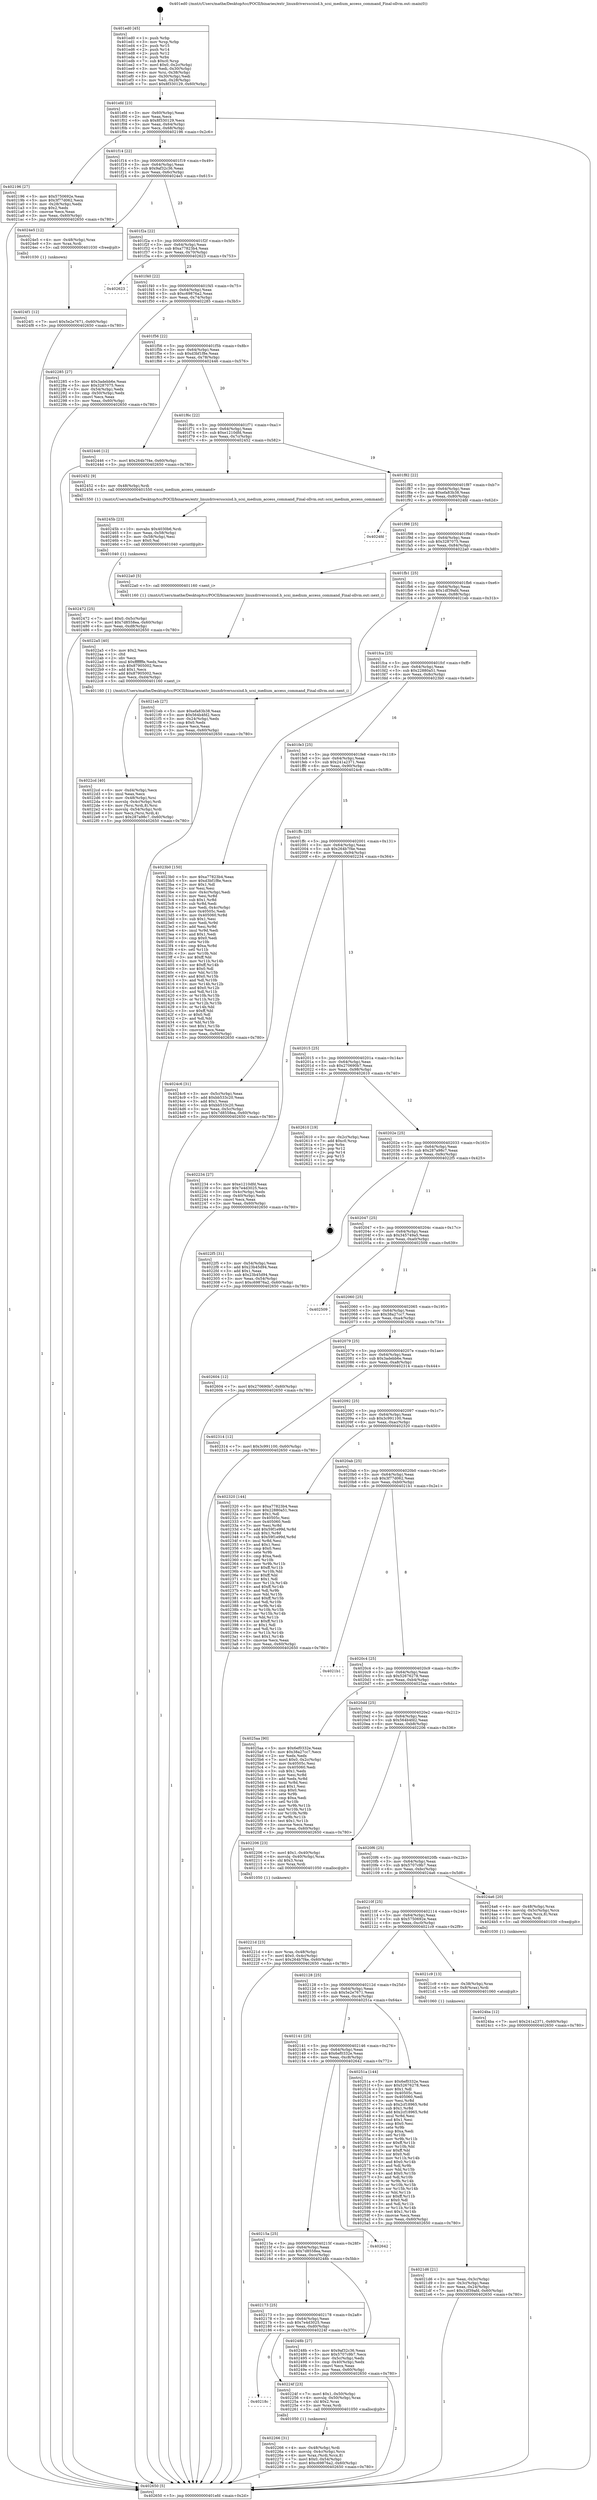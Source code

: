 digraph "0x401ed0" {
  label = "0x401ed0 (/mnt/c/Users/mathe/Desktop/tcc/POCII/binaries/extr_linuxdriversscsisd.h_scsi_medium_access_command_Final-ollvm.out::main(0))"
  labelloc = "t"
  node[shape=record]

  Entry [label="",width=0.3,height=0.3,shape=circle,fillcolor=black,style=filled]
  "0x401efd" [label="{
     0x401efd [23]\l
     | [instrs]\l
     &nbsp;&nbsp;0x401efd \<+3\>: mov -0x60(%rbp),%eax\l
     &nbsp;&nbsp;0x401f00 \<+2\>: mov %eax,%ecx\l
     &nbsp;&nbsp;0x401f02 \<+6\>: sub $0x8f330129,%ecx\l
     &nbsp;&nbsp;0x401f08 \<+3\>: mov %eax,-0x64(%rbp)\l
     &nbsp;&nbsp;0x401f0b \<+3\>: mov %ecx,-0x68(%rbp)\l
     &nbsp;&nbsp;0x401f0e \<+6\>: je 0000000000402196 \<main+0x2c6\>\l
  }"]
  "0x402196" [label="{
     0x402196 [27]\l
     | [instrs]\l
     &nbsp;&nbsp;0x402196 \<+5\>: mov $0x5750692e,%eax\l
     &nbsp;&nbsp;0x40219b \<+5\>: mov $0x3f77d062,%ecx\l
     &nbsp;&nbsp;0x4021a0 \<+3\>: mov -0x28(%rbp),%edx\l
     &nbsp;&nbsp;0x4021a3 \<+3\>: cmp $0x2,%edx\l
     &nbsp;&nbsp;0x4021a6 \<+3\>: cmovne %ecx,%eax\l
     &nbsp;&nbsp;0x4021a9 \<+3\>: mov %eax,-0x60(%rbp)\l
     &nbsp;&nbsp;0x4021ac \<+5\>: jmp 0000000000402650 \<main+0x780\>\l
  }"]
  "0x401f14" [label="{
     0x401f14 [22]\l
     | [instrs]\l
     &nbsp;&nbsp;0x401f14 \<+5\>: jmp 0000000000401f19 \<main+0x49\>\l
     &nbsp;&nbsp;0x401f19 \<+3\>: mov -0x64(%rbp),%eax\l
     &nbsp;&nbsp;0x401f1c \<+5\>: sub $0x9af32c36,%eax\l
     &nbsp;&nbsp;0x401f21 \<+3\>: mov %eax,-0x6c(%rbp)\l
     &nbsp;&nbsp;0x401f24 \<+6\>: je 00000000004024e5 \<main+0x615\>\l
  }"]
  "0x402650" [label="{
     0x402650 [5]\l
     | [instrs]\l
     &nbsp;&nbsp;0x402650 \<+5\>: jmp 0000000000401efd \<main+0x2d\>\l
  }"]
  "0x401ed0" [label="{
     0x401ed0 [45]\l
     | [instrs]\l
     &nbsp;&nbsp;0x401ed0 \<+1\>: push %rbp\l
     &nbsp;&nbsp;0x401ed1 \<+3\>: mov %rsp,%rbp\l
     &nbsp;&nbsp;0x401ed4 \<+2\>: push %r15\l
     &nbsp;&nbsp;0x401ed6 \<+2\>: push %r14\l
     &nbsp;&nbsp;0x401ed8 \<+2\>: push %r12\l
     &nbsp;&nbsp;0x401eda \<+1\>: push %rbx\l
     &nbsp;&nbsp;0x401edb \<+7\>: sub $0xc0,%rsp\l
     &nbsp;&nbsp;0x401ee2 \<+7\>: movl $0x0,-0x2c(%rbp)\l
     &nbsp;&nbsp;0x401ee9 \<+3\>: mov %edi,-0x30(%rbp)\l
     &nbsp;&nbsp;0x401eec \<+4\>: mov %rsi,-0x38(%rbp)\l
     &nbsp;&nbsp;0x401ef0 \<+3\>: mov -0x30(%rbp),%edi\l
     &nbsp;&nbsp;0x401ef3 \<+3\>: mov %edi,-0x28(%rbp)\l
     &nbsp;&nbsp;0x401ef6 \<+7\>: movl $0x8f330129,-0x60(%rbp)\l
  }"]
  Exit [label="",width=0.3,height=0.3,shape=circle,fillcolor=black,style=filled,peripheries=2]
  "0x4024e5" [label="{
     0x4024e5 [12]\l
     | [instrs]\l
     &nbsp;&nbsp;0x4024e5 \<+4\>: mov -0x48(%rbp),%rax\l
     &nbsp;&nbsp;0x4024e9 \<+3\>: mov %rax,%rdi\l
     &nbsp;&nbsp;0x4024ec \<+5\>: call 0000000000401030 \<free@plt\>\l
     | [calls]\l
     &nbsp;&nbsp;0x401030 \{1\} (unknown)\l
  }"]
  "0x401f2a" [label="{
     0x401f2a [22]\l
     | [instrs]\l
     &nbsp;&nbsp;0x401f2a \<+5\>: jmp 0000000000401f2f \<main+0x5f\>\l
     &nbsp;&nbsp;0x401f2f \<+3\>: mov -0x64(%rbp),%eax\l
     &nbsp;&nbsp;0x401f32 \<+5\>: sub $0xa77823b4,%eax\l
     &nbsp;&nbsp;0x401f37 \<+3\>: mov %eax,-0x70(%rbp)\l
     &nbsp;&nbsp;0x401f3a \<+6\>: je 0000000000402623 \<main+0x753\>\l
  }"]
  "0x4024f1" [label="{
     0x4024f1 [12]\l
     | [instrs]\l
     &nbsp;&nbsp;0x4024f1 \<+7\>: movl $0x5e2e7671,-0x60(%rbp)\l
     &nbsp;&nbsp;0x4024f8 \<+5\>: jmp 0000000000402650 \<main+0x780\>\l
  }"]
  "0x402623" [label="{
     0x402623\l
  }", style=dashed]
  "0x401f40" [label="{
     0x401f40 [22]\l
     | [instrs]\l
     &nbsp;&nbsp;0x401f40 \<+5\>: jmp 0000000000401f45 \<main+0x75\>\l
     &nbsp;&nbsp;0x401f45 \<+3\>: mov -0x64(%rbp),%eax\l
     &nbsp;&nbsp;0x401f48 \<+5\>: sub $0xc69876a2,%eax\l
     &nbsp;&nbsp;0x401f4d \<+3\>: mov %eax,-0x74(%rbp)\l
     &nbsp;&nbsp;0x401f50 \<+6\>: je 0000000000402285 \<main+0x3b5\>\l
  }"]
  "0x4024ba" [label="{
     0x4024ba [12]\l
     | [instrs]\l
     &nbsp;&nbsp;0x4024ba \<+7\>: movl $0x241a2371,-0x60(%rbp)\l
     &nbsp;&nbsp;0x4024c1 \<+5\>: jmp 0000000000402650 \<main+0x780\>\l
  }"]
  "0x402285" [label="{
     0x402285 [27]\l
     | [instrs]\l
     &nbsp;&nbsp;0x402285 \<+5\>: mov $0x3adebb6e,%eax\l
     &nbsp;&nbsp;0x40228a \<+5\>: mov $0x3287075,%ecx\l
     &nbsp;&nbsp;0x40228f \<+3\>: mov -0x54(%rbp),%edx\l
     &nbsp;&nbsp;0x402292 \<+3\>: cmp -0x50(%rbp),%edx\l
     &nbsp;&nbsp;0x402295 \<+3\>: cmovl %ecx,%eax\l
     &nbsp;&nbsp;0x402298 \<+3\>: mov %eax,-0x60(%rbp)\l
     &nbsp;&nbsp;0x40229b \<+5\>: jmp 0000000000402650 \<main+0x780\>\l
  }"]
  "0x401f56" [label="{
     0x401f56 [22]\l
     | [instrs]\l
     &nbsp;&nbsp;0x401f56 \<+5\>: jmp 0000000000401f5b \<main+0x8b\>\l
     &nbsp;&nbsp;0x401f5b \<+3\>: mov -0x64(%rbp),%eax\l
     &nbsp;&nbsp;0x401f5e \<+5\>: sub $0xd3bf1f8e,%eax\l
     &nbsp;&nbsp;0x401f63 \<+3\>: mov %eax,-0x78(%rbp)\l
     &nbsp;&nbsp;0x401f66 \<+6\>: je 0000000000402446 \<main+0x576\>\l
  }"]
  "0x402472" [label="{
     0x402472 [25]\l
     | [instrs]\l
     &nbsp;&nbsp;0x402472 \<+7\>: movl $0x0,-0x5c(%rbp)\l
     &nbsp;&nbsp;0x402479 \<+7\>: movl $0x7d8558ea,-0x60(%rbp)\l
     &nbsp;&nbsp;0x402480 \<+6\>: mov %eax,-0xd8(%rbp)\l
     &nbsp;&nbsp;0x402486 \<+5\>: jmp 0000000000402650 \<main+0x780\>\l
  }"]
  "0x402446" [label="{
     0x402446 [12]\l
     | [instrs]\l
     &nbsp;&nbsp;0x402446 \<+7\>: movl $0x264b7f4e,-0x60(%rbp)\l
     &nbsp;&nbsp;0x40244d \<+5\>: jmp 0000000000402650 \<main+0x780\>\l
  }"]
  "0x401f6c" [label="{
     0x401f6c [22]\l
     | [instrs]\l
     &nbsp;&nbsp;0x401f6c \<+5\>: jmp 0000000000401f71 \<main+0xa1\>\l
     &nbsp;&nbsp;0x401f71 \<+3\>: mov -0x64(%rbp),%eax\l
     &nbsp;&nbsp;0x401f74 \<+5\>: sub $0xe1210dfd,%eax\l
     &nbsp;&nbsp;0x401f79 \<+3\>: mov %eax,-0x7c(%rbp)\l
     &nbsp;&nbsp;0x401f7c \<+6\>: je 0000000000402452 \<main+0x582\>\l
  }"]
  "0x40245b" [label="{
     0x40245b [23]\l
     | [instrs]\l
     &nbsp;&nbsp;0x40245b \<+10\>: movabs $0x4030b6,%rdi\l
     &nbsp;&nbsp;0x402465 \<+3\>: mov %eax,-0x58(%rbp)\l
     &nbsp;&nbsp;0x402468 \<+3\>: mov -0x58(%rbp),%esi\l
     &nbsp;&nbsp;0x40246b \<+2\>: mov $0x0,%al\l
     &nbsp;&nbsp;0x40246d \<+5\>: call 0000000000401040 \<printf@plt\>\l
     | [calls]\l
     &nbsp;&nbsp;0x401040 \{1\} (unknown)\l
  }"]
  "0x402452" [label="{
     0x402452 [9]\l
     | [instrs]\l
     &nbsp;&nbsp;0x402452 \<+4\>: mov -0x48(%rbp),%rdi\l
     &nbsp;&nbsp;0x402456 \<+5\>: call 0000000000401550 \<scsi_medium_access_command\>\l
     | [calls]\l
     &nbsp;&nbsp;0x401550 \{1\} (/mnt/c/Users/mathe/Desktop/tcc/POCII/binaries/extr_linuxdriversscsisd.h_scsi_medium_access_command_Final-ollvm.out::scsi_medium_access_command)\l
  }"]
  "0x401f82" [label="{
     0x401f82 [22]\l
     | [instrs]\l
     &nbsp;&nbsp;0x401f82 \<+5\>: jmp 0000000000401f87 \<main+0xb7\>\l
     &nbsp;&nbsp;0x401f87 \<+3\>: mov -0x64(%rbp),%eax\l
     &nbsp;&nbsp;0x401f8a \<+5\>: sub $0xefa83b38,%eax\l
     &nbsp;&nbsp;0x401f8f \<+3\>: mov %eax,-0x80(%rbp)\l
     &nbsp;&nbsp;0x401f92 \<+6\>: je 00000000004024fd \<main+0x62d\>\l
  }"]
  "0x4022cd" [label="{
     0x4022cd [40]\l
     | [instrs]\l
     &nbsp;&nbsp;0x4022cd \<+6\>: mov -0xd4(%rbp),%ecx\l
     &nbsp;&nbsp;0x4022d3 \<+3\>: imul %eax,%ecx\l
     &nbsp;&nbsp;0x4022d6 \<+4\>: mov -0x48(%rbp),%rsi\l
     &nbsp;&nbsp;0x4022da \<+4\>: movslq -0x4c(%rbp),%rdi\l
     &nbsp;&nbsp;0x4022de \<+4\>: mov (%rsi,%rdi,8),%rsi\l
     &nbsp;&nbsp;0x4022e2 \<+4\>: movslq -0x54(%rbp),%rdi\l
     &nbsp;&nbsp;0x4022e6 \<+3\>: mov %ecx,(%rsi,%rdi,4)\l
     &nbsp;&nbsp;0x4022e9 \<+7\>: movl $0x287a98c7,-0x60(%rbp)\l
     &nbsp;&nbsp;0x4022f0 \<+5\>: jmp 0000000000402650 \<main+0x780\>\l
  }"]
  "0x4024fd" [label="{
     0x4024fd\l
  }", style=dashed]
  "0x401f98" [label="{
     0x401f98 [25]\l
     | [instrs]\l
     &nbsp;&nbsp;0x401f98 \<+5\>: jmp 0000000000401f9d \<main+0xcd\>\l
     &nbsp;&nbsp;0x401f9d \<+3\>: mov -0x64(%rbp),%eax\l
     &nbsp;&nbsp;0x401fa0 \<+5\>: sub $0x3287075,%eax\l
     &nbsp;&nbsp;0x401fa5 \<+6\>: mov %eax,-0x84(%rbp)\l
     &nbsp;&nbsp;0x401fab \<+6\>: je 00000000004022a0 \<main+0x3d0\>\l
  }"]
  "0x4022a5" [label="{
     0x4022a5 [40]\l
     | [instrs]\l
     &nbsp;&nbsp;0x4022a5 \<+5\>: mov $0x2,%ecx\l
     &nbsp;&nbsp;0x4022aa \<+1\>: cltd\l
     &nbsp;&nbsp;0x4022ab \<+2\>: idiv %ecx\l
     &nbsp;&nbsp;0x4022ad \<+6\>: imul $0xfffffffe,%edx,%ecx\l
     &nbsp;&nbsp;0x4022b3 \<+6\>: sub $0x87905002,%ecx\l
     &nbsp;&nbsp;0x4022b9 \<+3\>: add $0x1,%ecx\l
     &nbsp;&nbsp;0x4022bc \<+6\>: add $0x87905002,%ecx\l
     &nbsp;&nbsp;0x4022c2 \<+6\>: mov %ecx,-0xd4(%rbp)\l
     &nbsp;&nbsp;0x4022c8 \<+5\>: call 0000000000401160 \<next_i\>\l
     | [calls]\l
     &nbsp;&nbsp;0x401160 \{1\} (/mnt/c/Users/mathe/Desktop/tcc/POCII/binaries/extr_linuxdriversscsisd.h_scsi_medium_access_command_Final-ollvm.out::next_i)\l
  }"]
  "0x4022a0" [label="{
     0x4022a0 [5]\l
     | [instrs]\l
     &nbsp;&nbsp;0x4022a0 \<+5\>: call 0000000000401160 \<next_i\>\l
     | [calls]\l
     &nbsp;&nbsp;0x401160 \{1\} (/mnt/c/Users/mathe/Desktop/tcc/POCII/binaries/extr_linuxdriversscsisd.h_scsi_medium_access_command_Final-ollvm.out::next_i)\l
  }"]
  "0x401fb1" [label="{
     0x401fb1 [25]\l
     | [instrs]\l
     &nbsp;&nbsp;0x401fb1 \<+5\>: jmp 0000000000401fb6 \<main+0xe6\>\l
     &nbsp;&nbsp;0x401fb6 \<+3\>: mov -0x64(%rbp),%eax\l
     &nbsp;&nbsp;0x401fb9 \<+5\>: sub $0x1df39afd,%eax\l
     &nbsp;&nbsp;0x401fbe \<+6\>: mov %eax,-0x88(%rbp)\l
     &nbsp;&nbsp;0x401fc4 \<+6\>: je 00000000004021eb \<main+0x31b\>\l
  }"]
  "0x402266" [label="{
     0x402266 [31]\l
     | [instrs]\l
     &nbsp;&nbsp;0x402266 \<+4\>: mov -0x48(%rbp),%rdi\l
     &nbsp;&nbsp;0x40226a \<+4\>: movslq -0x4c(%rbp),%rcx\l
     &nbsp;&nbsp;0x40226e \<+4\>: mov %rax,(%rdi,%rcx,8)\l
     &nbsp;&nbsp;0x402272 \<+7\>: movl $0x0,-0x54(%rbp)\l
     &nbsp;&nbsp;0x402279 \<+7\>: movl $0xc69876a2,-0x60(%rbp)\l
     &nbsp;&nbsp;0x402280 \<+5\>: jmp 0000000000402650 \<main+0x780\>\l
  }"]
  "0x4021eb" [label="{
     0x4021eb [27]\l
     | [instrs]\l
     &nbsp;&nbsp;0x4021eb \<+5\>: mov $0xefa83b38,%eax\l
     &nbsp;&nbsp;0x4021f0 \<+5\>: mov $0x564b4fd2,%ecx\l
     &nbsp;&nbsp;0x4021f5 \<+3\>: mov -0x24(%rbp),%edx\l
     &nbsp;&nbsp;0x4021f8 \<+3\>: cmp $0x0,%edx\l
     &nbsp;&nbsp;0x4021fb \<+3\>: cmove %ecx,%eax\l
     &nbsp;&nbsp;0x4021fe \<+3\>: mov %eax,-0x60(%rbp)\l
     &nbsp;&nbsp;0x402201 \<+5\>: jmp 0000000000402650 \<main+0x780\>\l
  }"]
  "0x401fca" [label="{
     0x401fca [25]\l
     | [instrs]\l
     &nbsp;&nbsp;0x401fca \<+5\>: jmp 0000000000401fcf \<main+0xff\>\l
     &nbsp;&nbsp;0x401fcf \<+3\>: mov -0x64(%rbp),%eax\l
     &nbsp;&nbsp;0x401fd2 \<+5\>: sub $0x22880a51,%eax\l
     &nbsp;&nbsp;0x401fd7 \<+6\>: mov %eax,-0x8c(%rbp)\l
     &nbsp;&nbsp;0x401fdd \<+6\>: je 00000000004023b0 \<main+0x4e0\>\l
  }"]
  "0x40218c" [label="{
     0x40218c\l
  }", style=dashed]
  "0x4023b0" [label="{
     0x4023b0 [150]\l
     | [instrs]\l
     &nbsp;&nbsp;0x4023b0 \<+5\>: mov $0xa77823b4,%eax\l
     &nbsp;&nbsp;0x4023b5 \<+5\>: mov $0xd3bf1f8e,%ecx\l
     &nbsp;&nbsp;0x4023ba \<+2\>: mov $0x1,%dl\l
     &nbsp;&nbsp;0x4023bc \<+2\>: xor %esi,%esi\l
     &nbsp;&nbsp;0x4023be \<+3\>: mov -0x4c(%rbp),%edi\l
     &nbsp;&nbsp;0x4023c1 \<+3\>: mov %esi,%r8d\l
     &nbsp;&nbsp;0x4023c4 \<+4\>: sub $0x1,%r8d\l
     &nbsp;&nbsp;0x4023c8 \<+3\>: sub %r8d,%edi\l
     &nbsp;&nbsp;0x4023cb \<+3\>: mov %edi,-0x4c(%rbp)\l
     &nbsp;&nbsp;0x4023ce \<+7\>: mov 0x40505c,%edi\l
     &nbsp;&nbsp;0x4023d5 \<+8\>: mov 0x405060,%r8d\l
     &nbsp;&nbsp;0x4023dd \<+3\>: sub $0x1,%esi\l
     &nbsp;&nbsp;0x4023e0 \<+3\>: mov %edi,%r9d\l
     &nbsp;&nbsp;0x4023e3 \<+3\>: add %esi,%r9d\l
     &nbsp;&nbsp;0x4023e6 \<+4\>: imul %r9d,%edi\l
     &nbsp;&nbsp;0x4023ea \<+3\>: and $0x1,%edi\l
     &nbsp;&nbsp;0x4023ed \<+3\>: cmp $0x0,%edi\l
     &nbsp;&nbsp;0x4023f0 \<+4\>: sete %r10b\l
     &nbsp;&nbsp;0x4023f4 \<+4\>: cmp $0xa,%r8d\l
     &nbsp;&nbsp;0x4023f8 \<+4\>: setl %r11b\l
     &nbsp;&nbsp;0x4023fc \<+3\>: mov %r10b,%bl\l
     &nbsp;&nbsp;0x4023ff \<+3\>: xor $0xff,%bl\l
     &nbsp;&nbsp;0x402402 \<+3\>: mov %r11b,%r14b\l
     &nbsp;&nbsp;0x402405 \<+4\>: xor $0xff,%r14b\l
     &nbsp;&nbsp;0x402409 \<+3\>: xor $0x0,%dl\l
     &nbsp;&nbsp;0x40240c \<+3\>: mov %bl,%r15b\l
     &nbsp;&nbsp;0x40240f \<+4\>: and $0x0,%r15b\l
     &nbsp;&nbsp;0x402413 \<+3\>: and %dl,%r10b\l
     &nbsp;&nbsp;0x402416 \<+3\>: mov %r14b,%r12b\l
     &nbsp;&nbsp;0x402419 \<+4\>: and $0x0,%r12b\l
     &nbsp;&nbsp;0x40241d \<+3\>: and %dl,%r11b\l
     &nbsp;&nbsp;0x402420 \<+3\>: or %r10b,%r15b\l
     &nbsp;&nbsp;0x402423 \<+3\>: or %r11b,%r12b\l
     &nbsp;&nbsp;0x402426 \<+3\>: xor %r12b,%r15b\l
     &nbsp;&nbsp;0x402429 \<+3\>: or %r14b,%bl\l
     &nbsp;&nbsp;0x40242c \<+3\>: xor $0xff,%bl\l
     &nbsp;&nbsp;0x40242f \<+3\>: or $0x0,%dl\l
     &nbsp;&nbsp;0x402432 \<+2\>: and %dl,%bl\l
     &nbsp;&nbsp;0x402434 \<+3\>: or %bl,%r15b\l
     &nbsp;&nbsp;0x402437 \<+4\>: test $0x1,%r15b\l
     &nbsp;&nbsp;0x40243b \<+3\>: cmovne %ecx,%eax\l
     &nbsp;&nbsp;0x40243e \<+3\>: mov %eax,-0x60(%rbp)\l
     &nbsp;&nbsp;0x402441 \<+5\>: jmp 0000000000402650 \<main+0x780\>\l
  }"]
  "0x401fe3" [label="{
     0x401fe3 [25]\l
     | [instrs]\l
     &nbsp;&nbsp;0x401fe3 \<+5\>: jmp 0000000000401fe8 \<main+0x118\>\l
     &nbsp;&nbsp;0x401fe8 \<+3\>: mov -0x64(%rbp),%eax\l
     &nbsp;&nbsp;0x401feb \<+5\>: sub $0x241a2371,%eax\l
     &nbsp;&nbsp;0x401ff0 \<+6\>: mov %eax,-0x90(%rbp)\l
     &nbsp;&nbsp;0x401ff6 \<+6\>: je 00000000004024c6 \<main+0x5f6\>\l
  }"]
  "0x40224f" [label="{
     0x40224f [23]\l
     | [instrs]\l
     &nbsp;&nbsp;0x40224f \<+7\>: movl $0x1,-0x50(%rbp)\l
     &nbsp;&nbsp;0x402256 \<+4\>: movslq -0x50(%rbp),%rax\l
     &nbsp;&nbsp;0x40225a \<+4\>: shl $0x2,%rax\l
     &nbsp;&nbsp;0x40225e \<+3\>: mov %rax,%rdi\l
     &nbsp;&nbsp;0x402261 \<+5\>: call 0000000000401050 \<malloc@plt\>\l
     | [calls]\l
     &nbsp;&nbsp;0x401050 \{1\} (unknown)\l
  }"]
  "0x4024c6" [label="{
     0x4024c6 [31]\l
     | [instrs]\l
     &nbsp;&nbsp;0x4024c6 \<+3\>: mov -0x5c(%rbp),%eax\l
     &nbsp;&nbsp;0x4024c9 \<+5\>: add $0xbb533c20,%eax\l
     &nbsp;&nbsp;0x4024ce \<+3\>: add $0x1,%eax\l
     &nbsp;&nbsp;0x4024d1 \<+5\>: sub $0xbb533c20,%eax\l
     &nbsp;&nbsp;0x4024d6 \<+3\>: mov %eax,-0x5c(%rbp)\l
     &nbsp;&nbsp;0x4024d9 \<+7\>: movl $0x7d8558ea,-0x60(%rbp)\l
     &nbsp;&nbsp;0x4024e0 \<+5\>: jmp 0000000000402650 \<main+0x780\>\l
  }"]
  "0x401ffc" [label="{
     0x401ffc [25]\l
     | [instrs]\l
     &nbsp;&nbsp;0x401ffc \<+5\>: jmp 0000000000402001 \<main+0x131\>\l
     &nbsp;&nbsp;0x402001 \<+3\>: mov -0x64(%rbp),%eax\l
     &nbsp;&nbsp;0x402004 \<+5\>: sub $0x264b7f4e,%eax\l
     &nbsp;&nbsp;0x402009 \<+6\>: mov %eax,-0x94(%rbp)\l
     &nbsp;&nbsp;0x40200f \<+6\>: je 0000000000402234 \<main+0x364\>\l
  }"]
  "0x402173" [label="{
     0x402173 [25]\l
     | [instrs]\l
     &nbsp;&nbsp;0x402173 \<+5\>: jmp 0000000000402178 \<main+0x2a8\>\l
     &nbsp;&nbsp;0x402178 \<+3\>: mov -0x64(%rbp),%eax\l
     &nbsp;&nbsp;0x40217b \<+5\>: sub $0x7e4d3025,%eax\l
     &nbsp;&nbsp;0x402180 \<+6\>: mov %eax,-0xd0(%rbp)\l
     &nbsp;&nbsp;0x402186 \<+6\>: je 000000000040224f \<main+0x37f\>\l
  }"]
  "0x402234" [label="{
     0x402234 [27]\l
     | [instrs]\l
     &nbsp;&nbsp;0x402234 \<+5\>: mov $0xe1210dfd,%eax\l
     &nbsp;&nbsp;0x402239 \<+5\>: mov $0x7e4d3025,%ecx\l
     &nbsp;&nbsp;0x40223e \<+3\>: mov -0x4c(%rbp),%edx\l
     &nbsp;&nbsp;0x402241 \<+3\>: cmp -0x40(%rbp),%edx\l
     &nbsp;&nbsp;0x402244 \<+3\>: cmovl %ecx,%eax\l
     &nbsp;&nbsp;0x402247 \<+3\>: mov %eax,-0x60(%rbp)\l
     &nbsp;&nbsp;0x40224a \<+5\>: jmp 0000000000402650 \<main+0x780\>\l
  }"]
  "0x402015" [label="{
     0x402015 [25]\l
     | [instrs]\l
     &nbsp;&nbsp;0x402015 \<+5\>: jmp 000000000040201a \<main+0x14a\>\l
     &nbsp;&nbsp;0x40201a \<+3\>: mov -0x64(%rbp),%eax\l
     &nbsp;&nbsp;0x40201d \<+5\>: sub $0x270690b7,%eax\l
     &nbsp;&nbsp;0x402022 \<+6\>: mov %eax,-0x98(%rbp)\l
     &nbsp;&nbsp;0x402028 \<+6\>: je 0000000000402610 \<main+0x740\>\l
  }"]
  "0x40248b" [label="{
     0x40248b [27]\l
     | [instrs]\l
     &nbsp;&nbsp;0x40248b \<+5\>: mov $0x9af32c36,%eax\l
     &nbsp;&nbsp;0x402490 \<+5\>: mov $0x5707c9b7,%ecx\l
     &nbsp;&nbsp;0x402495 \<+3\>: mov -0x5c(%rbp),%edx\l
     &nbsp;&nbsp;0x402498 \<+3\>: cmp -0x40(%rbp),%edx\l
     &nbsp;&nbsp;0x40249b \<+3\>: cmovl %ecx,%eax\l
     &nbsp;&nbsp;0x40249e \<+3\>: mov %eax,-0x60(%rbp)\l
     &nbsp;&nbsp;0x4024a1 \<+5\>: jmp 0000000000402650 \<main+0x780\>\l
  }"]
  "0x402610" [label="{
     0x402610 [19]\l
     | [instrs]\l
     &nbsp;&nbsp;0x402610 \<+3\>: mov -0x2c(%rbp),%eax\l
     &nbsp;&nbsp;0x402613 \<+7\>: add $0xc0,%rsp\l
     &nbsp;&nbsp;0x40261a \<+1\>: pop %rbx\l
     &nbsp;&nbsp;0x40261b \<+2\>: pop %r12\l
     &nbsp;&nbsp;0x40261d \<+2\>: pop %r14\l
     &nbsp;&nbsp;0x40261f \<+2\>: pop %r15\l
     &nbsp;&nbsp;0x402621 \<+1\>: pop %rbp\l
     &nbsp;&nbsp;0x402622 \<+1\>: ret\l
  }"]
  "0x40202e" [label="{
     0x40202e [25]\l
     | [instrs]\l
     &nbsp;&nbsp;0x40202e \<+5\>: jmp 0000000000402033 \<main+0x163\>\l
     &nbsp;&nbsp;0x402033 \<+3\>: mov -0x64(%rbp),%eax\l
     &nbsp;&nbsp;0x402036 \<+5\>: sub $0x287a98c7,%eax\l
     &nbsp;&nbsp;0x40203b \<+6\>: mov %eax,-0x9c(%rbp)\l
     &nbsp;&nbsp;0x402041 \<+6\>: je 00000000004022f5 \<main+0x425\>\l
  }"]
  "0x40215a" [label="{
     0x40215a [25]\l
     | [instrs]\l
     &nbsp;&nbsp;0x40215a \<+5\>: jmp 000000000040215f \<main+0x28f\>\l
     &nbsp;&nbsp;0x40215f \<+3\>: mov -0x64(%rbp),%eax\l
     &nbsp;&nbsp;0x402162 \<+5\>: sub $0x7d8558ea,%eax\l
     &nbsp;&nbsp;0x402167 \<+6\>: mov %eax,-0xcc(%rbp)\l
     &nbsp;&nbsp;0x40216d \<+6\>: je 000000000040248b \<main+0x5bb\>\l
  }"]
  "0x4022f5" [label="{
     0x4022f5 [31]\l
     | [instrs]\l
     &nbsp;&nbsp;0x4022f5 \<+3\>: mov -0x54(%rbp),%eax\l
     &nbsp;&nbsp;0x4022f8 \<+5\>: add $0x23b45d94,%eax\l
     &nbsp;&nbsp;0x4022fd \<+3\>: add $0x1,%eax\l
     &nbsp;&nbsp;0x402300 \<+5\>: sub $0x23b45d94,%eax\l
     &nbsp;&nbsp;0x402305 \<+3\>: mov %eax,-0x54(%rbp)\l
     &nbsp;&nbsp;0x402308 \<+7\>: movl $0xc69876a2,-0x60(%rbp)\l
     &nbsp;&nbsp;0x40230f \<+5\>: jmp 0000000000402650 \<main+0x780\>\l
  }"]
  "0x402047" [label="{
     0x402047 [25]\l
     | [instrs]\l
     &nbsp;&nbsp;0x402047 \<+5\>: jmp 000000000040204c \<main+0x17c\>\l
     &nbsp;&nbsp;0x40204c \<+3\>: mov -0x64(%rbp),%eax\l
     &nbsp;&nbsp;0x40204f \<+5\>: sub $0x345749a5,%eax\l
     &nbsp;&nbsp;0x402054 \<+6\>: mov %eax,-0xa0(%rbp)\l
     &nbsp;&nbsp;0x40205a \<+6\>: je 0000000000402509 \<main+0x639\>\l
  }"]
  "0x402642" [label="{
     0x402642\l
  }", style=dashed]
  "0x402509" [label="{
     0x402509\l
  }", style=dashed]
  "0x402060" [label="{
     0x402060 [25]\l
     | [instrs]\l
     &nbsp;&nbsp;0x402060 \<+5\>: jmp 0000000000402065 \<main+0x195\>\l
     &nbsp;&nbsp;0x402065 \<+3\>: mov -0x64(%rbp),%eax\l
     &nbsp;&nbsp;0x402068 \<+5\>: sub $0x38a27cc7,%eax\l
     &nbsp;&nbsp;0x40206d \<+6\>: mov %eax,-0xa4(%rbp)\l
     &nbsp;&nbsp;0x402073 \<+6\>: je 0000000000402604 \<main+0x734\>\l
  }"]
  "0x402141" [label="{
     0x402141 [25]\l
     | [instrs]\l
     &nbsp;&nbsp;0x402141 \<+5\>: jmp 0000000000402146 \<main+0x276\>\l
     &nbsp;&nbsp;0x402146 \<+3\>: mov -0x64(%rbp),%eax\l
     &nbsp;&nbsp;0x402149 \<+5\>: sub $0x6ef0332e,%eax\l
     &nbsp;&nbsp;0x40214e \<+6\>: mov %eax,-0xc8(%rbp)\l
     &nbsp;&nbsp;0x402154 \<+6\>: je 0000000000402642 \<main+0x772\>\l
  }"]
  "0x402604" [label="{
     0x402604 [12]\l
     | [instrs]\l
     &nbsp;&nbsp;0x402604 \<+7\>: movl $0x270690b7,-0x60(%rbp)\l
     &nbsp;&nbsp;0x40260b \<+5\>: jmp 0000000000402650 \<main+0x780\>\l
  }"]
  "0x402079" [label="{
     0x402079 [25]\l
     | [instrs]\l
     &nbsp;&nbsp;0x402079 \<+5\>: jmp 000000000040207e \<main+0x1ae\>\l
     &nbsp;&nbsp;0x40207e \<+3\>: mov -0x64(%rbp),%eax\l
     &nbsp;&nbsp;0x402081 \<+5\>: sub $0x3adebb6e,%eax\l
     &nbsp;&nbsp;0x402086 \<+6\>: mov %eax,-0xa8(%rbp)\l
     &nbsp;&nbsp;0x40208c \<+6\>: je 0000000000402314 \<main+0x444\>\l
  }"]
  "0x40251a" [label="{
     0x40251a [144]\l
     | [instrs]\l
     &nbsp;&nbsp;0x40251a \<+5\>: mov $0x6ef0332e,%eax\l
     &nbsp;&nbsp;0x40251f \<+5\>: mov $0x52676278,%ecx\l
     &nbsp;&nbsp;0x402524 \<+2\>: mov $0x1,%dl\l
     &nbsp;&nbsp;0x402526 \<+7\>: mov 0x40505c,%esi\l
     &nbsp;&nbsp;0x40252d \<+7\>: mov 0x405060,%edi\l
     &nbsp;&nbsp;0x402534 \<+3\>: mov %esi,%r8d\l
     &nbsp;&nbsp;0x402537 \<+7\>: sub $0x2cf18965,%r8d\l
     &nbsp;&nbsp;0x40253e \<+4\>: sub $0x1,%r8d\l
     &nbsp;&nbsp;0x402542 \<+7\>: add $0x2cf18965,%r8d\l
     &nbsp;&nbsp;0x402549 \<+4\>: imul %r8d,%esi\l
     &nbsp;&nbsp;0x40254d \<+3\>: and $0x1,%esi\l
     &nbsp;&nbsp;0x402550 \<+3\>: cmp $0x0,%esi\l
     &nbsp;&nbsp;0x402553 \<+4\>: sete %r9b\l
     &nbsp;&nbsp;0x402557 \<+3\>: cmp $0xa,%edi\l
     &nbsp;&nbsp;0x40255a \<+4\>: setl %r10b\l
     &nbsp;&nbsp;0x40255e \<+3\>: mov %r9b,%r11b\l
     &nbsp;&nbsp;0x402561 \<+4\>: xor $0xff,%r11b\l
     &nbsp;&nbsp;0x402565 \<+3\>: mov %r10b,%bl\l
     &nbsp;&nbsp;0x402568 \<+3\>: xor $0xff,%bl\l
     &nbsp;&nbsp;0x40256b \<+3\>: xor $0x0,%dl\l
     &nbsp;&nbsp;0x40256e \<+3\>: mov %r11b,%r14b\l
     &nbsp;&nbsp;0x402571 \<+4\>: and $0x0,%r14b\l
     &nbsp;&nbsp;0x402575 \<+3\>: and %dl,%r9b\l
     &nbsp;&nbsp;0x402578 \<+3\>: mov %bl,%r15b\l
     &nbsp;&nbsp;0x40257b \<+4\>: and $0x0,%r15b\l
     &nbsp;&nbsp;0x40257f \<+3\>: and %dl,%r10b\l
     &nbsp;&nbsp;0x402582 \<+3\>: or %r9b,%r14b\l
     &nbsp;&nbsp;0x402585 \<+3\>: or %r10b,%r15b\l
     &nbsp;&nbsp;0x402588 \<+3\>: xor %r15b,%r14b\l
     &nbsp;&nbsp;0x40258b \<+3\>: or %bl,%r11b\l
     &nbsp;&nbsp;0x40258e \<+4\>: xor $0xff,%r11b\l
     &nbsp;&nbsp;0x402592 \<+3\>: or $0x0,%dl\l
     &nbsp;&nbsp;0x402595 \<+3\>: and %dl,%r11b\l
     &nbsp;&nbsp;0x402598 \<+3\>: or %r11b,%r14b\l
     &nbsp;&nbsp;0x40259b \<+4\>: test $0x1,%r14b\l
     &nbsp;&nbsp;0x40259f \<+3\>: cmovne %ecx,%eax\l
     &nbsp;&nbsp;0x4025a2 \<+3\>: mov %eax,-0x60(%rbp)\l
     &nbsp;&nbsp;0x4025a5 \<+5\>: jmp 0000000000402650 \<main+0x780\>\l
  }"]
  "0x402314" [label="{
     0x402314 [12]\l
     | [instrs]\l
     &nbsp;&nbsp;0x402314 \<+7\>: movl $0x3c991100,-0x60(%rbp)\l
     &nbsp;&nbsp;0x40231b \<+5\>: jmp 0000000000402650 \<main+0x780\>\l
  }"]
  "0x402092" [label="{
     0x402092 [25]\l
     | [instrs]\l
     &nbsp;&nbsp;0x402092 \<+5\>: jmp 0000000000402097 \<main+0x1c7\>\l
     &nbsp;&nbsp;0x402097 \<+3\>: mov -0x64(%rbp),%eax\l
     &nbsp;&nbsp;0x40209a \<+5\>: sub $0x3c991100,%eax\l
     &nbsp;&nbsp;0x40209f \<+6\>: mov %eax,-0xac(%rbp)\l
     &nbsp;&nbsp;0x4020a5 \<+6\>: je 0000000000402320 \<main+0x450\>\l
  }"]
  "0x40221d" [label="{
     0x40221d [23]\l
     | [instrs]\l
     &nbsp;&nbsp;0x40221d \<+4\>: mov %rax,-0x48(%rbp)\l
     &nbsp;&nbsp;0x402221 \<+7\>: movl $0x0,-0x4c(%rbp)\l
     &nbsp;&nbsp;0x402228 \<+7\>: movl $0x264b7f4e,-0x60(%rbp)\l
     &nbsp;&nbsp;0x40222f \<+5\>: jmp 0000000000402650 \<main+0x780\>\l
  }"]
  "0x402320" [label="{
     0x402320 [144]\l
     | [instrs]\l
     &nbsp;&nbsp;0x402320 \<+5\>: mov $0xa77823b4,%eax\l
     &nbsp;&nbsp;0x402325 \<+5\>: mov $0x22880a51,%ecx\l
     &nbsp;&nbsp;0x40232a \<+2\>: mov $0x1,%dl\l
     &nbsp;&nbsp;0x40232c \<+7\>: mov 0x40505c,%esi\l
     &nbsp;&nbsp;0x402333 \<+7\>: mov 0x405060,%edi\l
     &nbsp;&nbsp;0x40233a \<+3\>: mov %esi,%r8d\l
     &nbsp;&nbsp;0x40233d \<+7\>: add $0x59f1e99d,%r8d\l
     &nbsp;&nbsp;0x402344 \<+4\>: sub $0x1,%r8d\l
     &nbsp;&nbsp;0x402348 \<+7\>: sub $0x59f1e99d,%r8d\l
     &nbsp;&nbsp;0x40234f \<+4\>: imul %r8d,%esi\l
     &nbsp;&nbsp;0x402353 \<+3\>: and $0x1,%esi\l
     &nbsp;&nbsp;0x402356 \<+3\>: cmp $0x0,%esi\l
     &nbsp;&nbsp;0x402359 \<+4\>: sete %r9b\l
     &nbsp;&nbsp;0x40235d \<+3\>: cmp $0xa,%edi\l
     &nbsp;&nbsp;0x402360 \<+4\>: setl %r10b\l
     &nbsp;&nbsp;0x402364 \<+3\>: mov %r9b,%r11b\l
     &nbsp;&nbsp;0x402367 \<+4\>: xor $0xff,%r11b\l
     &nbsp;&nbsp;0x40236b \<+3\>: mov %r10b,%bl\l
     &nbsp;&nbsp;0x40236e \<+3\>: xor $0xff,%bl\l
     &nbsp;&nbsp;0x402371 \<+3\>: xor $0x1,%dl\l
     &nbsp;&nbsp;0x402374 \<+3\>: mov %r11b,%r14b\l
     &nbsp;&nbsp;0x402377 \<+4\>: and $0xff,%r14b\l
     &nbsp;&nbsp;0x40237b \<+3\>: and %dl,%r9b\l
     &nbsp;&nbsp;0x40237e \<+3\>: mov %bl,%r15b\l
     &nbsp;&nbsp;0x402381 \<+4\>: and $0xff,%r15b\l
     &nbsp;&nbsp;0x402385 \<+3\>: and %dl,%r10b\l
     &nbsp;&nbsp;0x402388 \<+3\>: or %r9b,%r14b\l
     &nbsp;&nbsp;0x40238b \<+3\>: or %r10b,%r15b\l
     &nbsp;&nbsp;0x40238e \<+3\>: xor %r15b,%r14b\l
     &nbsp;&nbsp;0x402391 \<+3\>: or %bl,%r11b\l
     &nbsp;&nbsp;0x402394 \<+4\>: xor $0xff,%r11b\l
     &nbsp;&nbsp;0x402398 \<+3\>: or $0x1,%dl\l
     &nbsp;&nbsp;0x40239b \<+3\>: and %dl,%r11b\l
     &nbsp;&nbsp;0x40239e \<+3\>: or %r11b,%r14b\l
     &nbsp;&nbsp;0x4023a1 \<+4\>: test $0x1,%r14b\l
     &nbsp;&nbsp;0x4023a5 \<+3\>: cmovne %ecx,%eax\l
     &nbsp;&nbsp;0x4023a8 \<+3\>: mov %eax,-0x60(%rbp)\l
     &nbsp;&nbsp;0x4023ab \<+5\>: jmp 0000000000402650 \<main+0x780\>\l
  }"]
  "0x4020ab" [label="{
     0x4020ab [25]\l
     | [instrs]\l
     &nbsp;&nbsp;0x4020ab \<+5\>: jmp 00000000004020b0 \<main+0x1e0\>\l
     &nbsp;&nbsp;0x4020b0 \<+3\>: mov -0x64(%rbp),%eax\l
     &nbsp;&nbsp;0x4020b3 \<+5\>: sub $0x3f77d062,%eax\l
     &nbsp;&nbsp;0x4020b8 \<+6\>: mov %eax,-0xb0(%rbp)\l
     &nbsp;&nbsp;0x4020be \<+6\>: je 00000000004021b1 \<main+0x2e1\>\l
  }"]
  "0x4021d6" [label="{
     0x4021d6 [21]\l
     | [instrs]\l
     &nbsp;&nbsp;0x4021d6 \<+3\>: mov %eax,-0x3c(%rbp)\l
     &nbsp;&nbsp;0x4021d9 \<+3\>: mov -0x3c(%rbp),%eax\l
     &nbsp;&nbsp;0x4021dc \<+3\>: mov %eax,-0x24(%rbp)\l
     &nbsp;&nbsp;0x4021df \<+7\>: movl $0x1df39afd,-0x60(%rbp)\l
     &nbsp;&nbsp;0x4021e6 \<+5\>: jmp 0000000000402650 \<main+0x780\>\l
  }"]
  "0x4021b1" [label="{
     0x4021b1\l
  }", style=dashed]
  "0x4020c4" [label="{
     0x4020c4 [25]\l
     | [instrs]\l
     &nbsp;&nbsp;0x4020c4 \<+5\>: jmp 00000000004020c9 \<main+0x1f9\>\l
     &nbsp;&nbsp;0x4020c9 \<+3\>: mov -0x64(%rbp),%eax\l
     &nbsp;&nbsp;0x4020cc \<+5\>: sub $0x52676278,%eax\l
     &nbsp;&nbsp;0x4020d1 \<+6\>: mov %eax,-0xb4(%rbp)\l
     &nbsp;&nbsp;0x4020d7 \<+6\>: je 00000000004025aa \<main+0x6da\>\l
  }"]
  "0x402128" [label="{
     0x402128 [25]\l
     | [instrs]\l
     &nbsp;&nbsp;0x402128 \<+5\>: jmp 000000000040212d \<main+0x25d\>\l
     &nbsp;&nbsp;0x40212d \<+3\>: mov -0x64(%rbp),%eax\l
     &nbsp;&nbsp;0x402130 \<+5\>: sub $0x5e2e7671,%eax\l
     &nbsp;&nbsp;0x402135 \<+6\>: mov %eax,-0xc4(%rbp)\l
     &nbsp;&nbsp;0x40213b \<+6\>: je 000000000040251a \<main+0x64a\>\l
  }"]
  "0x4025aa" [label="{
     0x4025aa [90]\l
     | [instrs]\l
     &nbsp;&nbsp;0x4025aa \<+5\>: mov $0x6ef0332e,%eax\l
     &nbsp;&nbsp;0x4025af \<+5\>: mov $0x38a27cc7,%ecx\l
     &nbsp;&nbsp;0x4025b4 \<+2\>: xor %edx,%edx\l
     &nbsp;&nbsp;0x4025b6 \<+7\>: movl $0x0,-0x2c(%rbp)\l
     &nbsp;&nbsp;0x4025bd \<+7\>: mov 0x40505c,%esi\l
     &nbsp;&nbsp;0x4025c4 \<+7\>: mov 0x405060,%edi\l
     &nbsp;&nbsp;0x4025cb \<+3\>: sub $0x1,%edx\l
     &nbsp;&nbsp;0x4025ce \<+3\>: mov %esi,%r8d\l
     &nbsp;&nbsp;0x4025d1 \<+3\>: add %edx,%r8d\l
     &nbsp;&nbsp;0x4025d4 \<+4\>: imul %r8d,%esi\l
     &nbsp;&nbsp;0x4025d8 \<+3\>: and $0x1,%esi\l
     &nbsp;&nbsp;0x4025db \<+3\>: cmp $0x0,%esi\l
     &nbsp;&nbsp;0x4025de \<+4\>: sete %r9b\l
     &nbsp;&nbsp;0x4025e2 \<+3\>: cmp $0xa,%edi\l
     &nbsp;&nbsp;0x4025e5 \<+4\>: setl %r10b\l
     &nbsp;&nbsp;0x4025e9 \<+3\>: mov %r9b,%r11b\l
     &nbsp;&nbsp;0x4025ec \<+3\>: and %r10b,%r11b\l
     &nbsp;&nbsp;0x4025ef \<+3\>: xor %r10b,%r9b\l
     &nbsp;&nbsp;0x4025f2 \<+3\>: or %r9b,%r11b\l
     &nbsp;&nbsp;0x4025f5 \<+4\>: test $0x1,%r11b\l
     &nbsp;&nbsp;0x4025f9 \<+3\>: cmovne %ecx,%eax\l
     &nbsp;&nbsp;0x4025fc \<+3\>: mov %eax,-0x60(%rbp)\l
     &nbsp;&nbsp;0x4025ff \<+5\>: jmp 0000000000402650 \<main+0x780\>\l
  }"]
  "0x4020dd" [label="{
     0x4020dd [25]\l
     | [instrs]\l
     &nbsp;&nbsp;0x4020dd \<+5\>: jmp 00000000004020e2 \<main+0x212\>\l
     &nbsp;&nbsp;0x4020e2 \<+3\>: mov -0x64(%rbp),%eax\l
     &nbsp;&nbsp;0x4020e5 \<+5\>: sub $0x564b4fd2,%eax\l
     &nbsp;&nbsp;0x4020ea \<+6\>: mov %eax,-0xb8(%rbp)\l
     &nbsp;&nbsp;0x4020f0 \<+6\>: je 0000000000402206 \<main+0x336\>\l
  }"]
  "0x4021c9" [label="{
     0x4021c9 [13]\l
     | [instrs]\l
     &nbsp;&nbsp;0x4021c9 \<+4\>: mov -0x38(%rbp),%rax\l
     &nbsp;&nbsp;0x4021cd \<+4\>: mov 0x8(%rax),%rdi\l
     &nbsp;&nbsp;0x4021d1 \<+5\>: call 0000000000401060 \<atoi@plt\>\l
     | [calls]\l
     &nbsp;&nbsp;0x401060 \{1\} (unknown)\l
  }"]
  "0x402206" [label="{
     0x402206 [23]\l
     | [instrs]\l
     &nbsp;&nbsp;0x402206 \<+7\>: movl $0x1,-0x40(%rbp)\l
     &nbsp;&nbsp;0x40220d \<+4\>: movslq -0x40(%rbp),%rax\l
     &nbsp;&nbsp;0x402211 \<+4\>: shl $0x3,%rax\l
     &nbsp;&nbsp;0x402215 \<+3\>: mov %rax,%rdi\l
     &nbsp;&nbsp;0x402218 \<+5\>: call 0000000000401050 \<malloc@plt\>\l
     | [calls]\l
     &nbsp;&nbsp;0x401050 \{1\} (unknown)\l
  }"]
  "0x4020f6" [label="{
     0x4020f6 [25]\l
     | [instrs]\l
     &nbsp;&nbsp;0x4020f6 \<+5\>: jmp 00000000004020fb \<main+0x22b\>\l
     &nbsp;&nbsp;0x4020fb \<+3\>: mov -0x64(%rbp),%eax\l
     &nbsp;&nbsp;0x4020fe \<+5\>: sub $0x5707c9b7,%eax\l
     &nbsp;&nbsp;0x402103 \<+6\>: mov %eax,-0xbc(%rbp)\l
     &nbsp;&nbsp;0x402109 \<+6\>: je 00000000004024a6 \<main+0x5d6\>\l
  }"]
  "0x40210f" [label="{
     0x40210f [25]\l
     | [instrs]\l
     &nbsp;&nbsp;0x40210f \<+5\>: jmp 0000000000402114 \<main+0x244\>\l
     &nbsp;&nbsp;0x402114 \<+3\>: mov -0x64(%rbp),%eax\l
     &nbsp;&nbsp;0x402117 \<+5\>: sub $0x5750692e,%eax\l
     &nbsp;&nbsp;0x40211c \<+6\>: mov %eax,-0xc0(%rbp)\l
     &nbsp;&nbsp;0x402122 \<+6\>: je 00000000004021c9 \<main+0x2f9\>\l
  }"]
  "0x4024a6" [label="{
     0x4024a6 [20]\l
     | [instrs]\l
     &nbsp;&nbsp;0x4024a6 \<+4\>: mov -0x48(%rbp),%rax\l
     &nbsp;&nbsp;0x4024aa \<+4\>: movslq -0x5c(%rbp),%rcx\l
     &nbsp;&nbsp;0x4024ae \<+4\>: mov (%rax,%rcx,8),%rax\l
     &nbsp;&nbsp;0x4024b2 \<+3\>: mov %rax,%rdi\l
     &nbsp;&nbsp;0x4024b5 \<+5\>: call 0000000000401030 \<free@plt\>\l
     | [calls]\l
     &nbsp;&nbsp;0x401030 \{1\} (unknown)\l
  }"]
  Entry -> "0x401ed0" [label=" 1"]
  "0x401efd" -> "0x402196" [label=" 1"]
  "0x401efd" -> "0x401f14" [label=" 24"]
  "0x402196" -> "0x402650" [label=" 1"]
  "0x401ed0" -> "0x401efd" [label=" 1"]
  "0x402650" -> "0x401efd" [label=" 24"]
  "0x402610" -> Exit [label=" 1"]
  "0x401f14" -> "0x4024e5" [label=" 1"]
  "0x401f14" -> "0x401f2a" [label=" 23"]
  "0x402604" -> "0x402650" [label=" 1"]
  "0x401f2a" -> "0x402623" [label=" 0"]
  "0x401f2a" -> "0x401f40" [label=" 23"]
  "0x4025aa" -> "0x402650" [label=" 1"]
  "0x401f40" -> "0x402285" [label=" 2"]
  "0x401f40" -> "0x401f56" [label=" 21"]
  "0x40251a" -> "0x402650" [label=" 1"]
  "0x401f56" -> "0x402446" [label=" 1"]
  "0x401f56" -> "0x401f6c" [label=" 20"]
  "0x4024f1" -> "0x402650" [label=" 1"]
  "0x401f6c" -> "0x402452" [label=" 1"]
  "0x401f6c" -> "0x401f82" [label=" 19"]
  "0x4024e5" -> "0x4024f1" [label=" 1"]
  "0x401f82" -> "0x4024fd" [label=" 0"]
  "0x401f82" -> "0x401f98" [label=" 19"]
  "0x4024c6" -> "0x402650" [label=" 1"]
  "0x401f98" -> "0x4022a0" [label=" 1"]
  "0x401f98" -> "0x401fb1" [label=" 18"]
  "0x4024ba" -> "0x402650" [label=" 1"]
  "0x401fb1" -> "0x4021eb" [label=" 1"]
  "0x401fb1" -> "0x401fca" [label=" 17"]
  "0x4024a6" -> "0x4024ba" [label=" 1"]
  "0x401fca" -> "0x4023b0" [label=" 1"]
  "0x401fca" -> "0x401fe3" [label=" 16"]
  "0x40248b" -> "0x402650" [label=" 2"]
  "0x401fe3" -> "0x4024c6" [label=" 1"]
  "0x401fe3" -> "0x401ffc" [label=" 15"]
  "0x402472" -> "0x402650" [label=" 1"]
  "0x401ffc" -> "0x402234" [label=" 2"]
  "0x401ffc" -> "0x402015" [label=" 13"]
  "0x402452" -> "0x40245b" [label=" 1"]
  "0x402015" -> "0x402610" [label=" 1"]
  "0x402015" -> "0x40202e" [label=" 12"]
  "0x402446" -> "0x402650" [label=" 1"]
  "0x40202e" -> "0x4022f5" [label=" 1"]
  "0x40202e" -> "0x402047" [label=" 11"]
  "0x402320" -> "0x402650" [label=" 1"]
  "0x402047" -> "0x402509" [label=" 0"]
  "0x402047" -> "0x402060" [label=" 11"]
  "0x402314" -> "0x402650" [label=" 1"]
  "0x402060" -> "0x402604" [label=" 1"]
  "0x402060" -> "0x402079" [label=" 10"]
  "0x4022cd" -> "0x402650" [label=" 1"]
  "0x402079" -> "0x402314" [label=" 1"]
  "0x402079" -> "0x402092" [label=" 9"]
  "0x4022a5" -> "0x4022cd" [label=" 1"]
  "0x402092" -> "0x402320" [label=" 1"]
  "0x402092" -> "0x4020ab" [label=" 8"]
  "0x402285" -> "0x402650" [label=" 2"]
  "0x4020ab" -> "0x4021b1" [label=" 0"]
  "0x4020ab" -> "0x4020c4" [label=" 8"]
  "0x402266" -> "0x402650" [label=" 1"]
  "0x4020c4" -> "0x4025aa" [label=" 1"]
  "0x4020c4" -> "0x4020dd" [label=" 7"]
  "0x40224f" -> "0x402266" [label=" 1"]
  "0x4020dd" -> "0x402206" [label=" 1"]
  "0x4020dd" -> "0x4020f6" [label=" 6"]
  "0x402173" -> "0x40218c" [label=" 0"]
  "0x4020f6" -> "0x4024a6" [label=" 1"]
  "0x4020f6" -> "0x40210f" [label=" 5"]
  "0x402173" -> "0x40224f" [label=" 1"]
  "0x40210f" -> "0x4021c9" [label=" 1"]
  "0x40210f" -> "0x402128" [label=" 4"]
  "0x4021c9" -> "0x4021d6" [label=" 1"]
  "0x4021d6" -> "0x402650" [label=" 1"]
  "0x4021eb" -> "0x402650" [label=" 1"]
  "0x402206" -> "0x40221d" [label=" 1"]
  "0x40221d" -> "0x402650" [label=" 1"]
  "0x402234" -> "0x402650" [label=" 2"]
  "0x4022a0" -> "0x4022a5" [label=" 1"]
  "0x402128" -> "0x40251a" [label=" 1"]
  "0x402128" -> "0x402141" [label=" 3"]
  "0x4022f5" -> "0x402650" [label=" 1"]
  "0x402141" -> "0x402642" [label=" 0"]
  "0x402141" -> "0x40215a" [label=" 3"]
  "0x4023b0" -> "0x402650" [label=" 1"]
  "0x40215a" -> "0x40248b" [label=" 2"]
  "0x40215a" -> "0x402173" [label=" 1"]
  "0x40245b" -> "0x402472" [label=" 1"]
}
